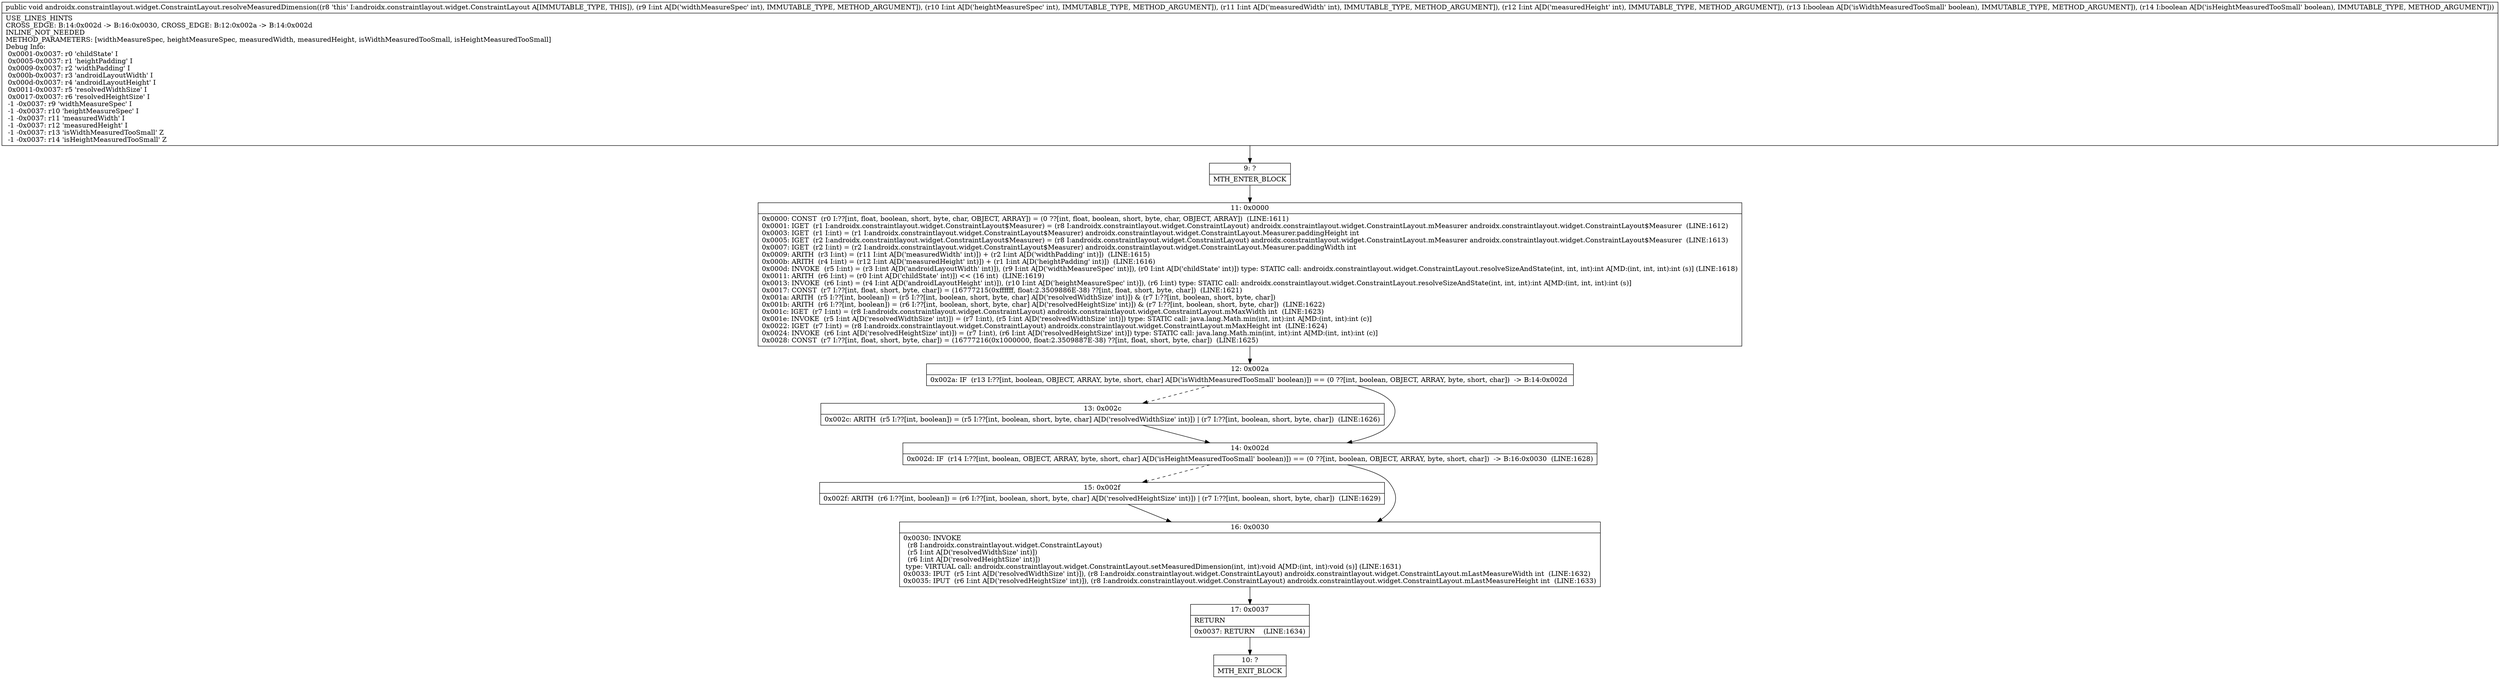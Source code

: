 digraph "CFG forandroidx.constraintlayout.widget.ConstraintLayout.resolveMeasuredDimension(IIIIZZ)V" {
Node_9 [shape=record,label="{9\:\ ?|MTH_ENTER_BLOCK\l}"];
Node_11 [shape=record,label="{11\:\ 0x0000|0x0000: CONST  (r0 I:??[int, float, boolean, short, byte, char, OBJECT, ARRAY]) = (0 ??[int, float, boolean, short, byte, char, OBJECT, ARRAY])  (LINE:1611)\l0x0001: IGET  (r1 I:androidx.constraintlayout.widget.ConstraintLayout$Measurer) = (r8 I:androidx.constraintlayout.widget.ConstraintLayout) androidx.constraintlayout.widget.ConstraintLayout.mMeasurer androidx.constraintlayout.widget.ConstraintLayout$Measurer  (LINE:1612)\l0x0003: IGET  (r1 I:int) = (r1 I:androidx.constraintlayout.widget.ConstraintLayout$Measurer) androidx.constraintlayout.widget.ConstraintLayout.Measurer.paddingHeight int \l0x0005: IGET  (r2 I:androidx.constraintlayout.widget.ConstraintLayout$Measurer) = (r8 I:androidx.constraintlayout.widget.ConstraintLayout) androidx.constraintlayout.widget.ConstraintLayout.mMeasurer androidx.constraintlayout.widget.ConstraintLayout$Measurer  (LINE:1613)\l0x0007: IGET  (r2 I:int) = (r2 I:androidx.constraintlayout.widget.ConstraintLayout$Measurer) androidx.constraintlayout.widget.ConstraintLayout.Measurer.paddingWidth int \l0x0009: ARITH  (r3 I:int) = (r11 I:int A[D('measuredWidth' int)]) + (r2 I:int A[D('widthPadding' int)])  (LINE:1615)\l0x000b: ARITH  (r4 I:int) = (r12 I:int A[D('measuredHeight' int)]) + (r1 I:int A[D('heightPadding' int)])  (LINE:1616)\l0x000d: INVOKE  (r5 I:int) = (r3 I:int A[D('androidLayoutWidth' int)]), (r9 I:int A[D('widthMeasureSpec' int)]), (r0 I:int A[D('childState' int)]) type: STATIC call: androidx.constraintlayout.widget.ConstraintLayout.resolveSizeAndState(int, int, int):int A[MD:(int, int, int):int (s)] (LINE:1618)\l0x0011: ARITH  (r6 I:int) = (r0 I:int A[D('childState' int)]) \<\< (16 int)  (LINE:1619)\l0x0013: INVOKE  (r6 I:int) = (r4 I:int A[D('androidLayoutHeight' int)]), (r10 I:int A[D('heightMeasureSpec' int)]), (r6 I:int) type: STATIC call: androidx.constraintlayout.widget.ConstraintLayout.resolveSizeAndState(int, int, int):int A[MD:(int, int, int):int (s)]\l0x0017: CONST  (r7 I:??[int, float, short, byte, char]) = (16777215(0xffffff, float:2.3509886E\-38) ??[int, float, short, byte, char])  (LINE:1621)\l0x001a: ARITH  (r5 I:??[int, boolean]) = (r5 I:??[int, boolean, short, byte, char] A[D('resolvedWidthSize' int)]) & (r7 I:??[int, boolean, short, byte, char]) \l0x001b: ARITH  (r6 I:??[int, boolean]) = (r6 I:??[int, boolean, short, byte, char] A[D('resolvedHeightSize' int)]) & (r7 I:??[int, boolean, short, byte, char])  (LINE:1622)\l0x001c: IGET  (r7 I:int) = (r8 I:androidx.constraintlayout.widget.ConstraintLayout) androidx.constraintlayout.widget.ConstraintLayout.mMaxWidth int  (LINE:1623)\l0x001e: INVOKE  (r5 I:int A[D('resolvedWidthSize' int)]) = (r7 I:int), (r5 I:int A[D('resolvedWidthSize' int)]) type: STATIC call: java.lang.Math.min(int, int):int A[MD:(int, int):int (c)]\l0x0022: IGET  (r7 I:int) = (r8 I:androidx.constraintlayout.widget.ConstraintLayout) androidx.constraintlayout.widget.ConstraintLayout.mMaxHeight int  (LINE:1624)\l0x0024: INVOKE  (r6 I:int A[D('resolvedHeightSize' int)]) = (r7 I:int), (r6 I:int A[D('resolvedHeightSize' int)]) type: STATIC call: java.lang.Math.min(int, int):int A[MD:(int, int):int (c)]\l0x0028: CONST  (r7 I:??[int, float, short, byte, char]) = (16777216(0x1000000, float:2.3509887E\-38) ??[int, float, short, byte, char])  (LINE:1625)\l}"];
Node_12 [shape=record,label="{12\:\ 0x002a|0x002a: IF  (r13 I:??[int, boolean, OBJECT, ARRAY, byte, short, char] A[D('isWidthMeasuredTooSmall' boolean)]) == (0 ??[int, boolean, OBJECT, ARRAY, byte, short, char])  \-\> B:14:0x002d \l}"];
Node_13 [shape=record,label="{13\:\ 0x002c|0x002c: ARITH  (r5 I:??[int, boolean]) = (r5 I:??[int, boolean, short, byte, char] A[D('resolvedWidthSize' int)]) \| (r7 I:??[int, boolean, short, byte, char])  (LINE:1626)\l}"];
Node_14 [shape=record,label="{14\:\ 0x002d|0x002d: IF  (r14 I:??[int, boolean, OBJECT, ARRAY, byte, short, char] A[D('isHeightMeasuredTooSmall' boolean)]) == (0 ??[int, boolean, OBJECT, ARRAY, byte, short, char])  \-\> B:16:0x0030  (LINE:1628)\l}"];
Node_15 [shape=record,label="{15\:\ 0x002f|0x002f: ARITH  (r6 I:??[int, boolean]) = (r6 I:??[int, boolean, short, byte, char] A[D('resolvedHeightSize' int)]) \| (r7 I:??[int, boolean, short, byte, char])  (LINE:1629)\l}"];
Node_16 [shape=record,label="{16\:\ 0x0030|0x0030: INVOKE  \l  (r8 I:androidx.constraintlayout.widget.ConstraintLayout)\l  (r5 I:int A[D('resolvedWidthSize' int)])\l  (r6 I:int A[D('resolvedHeightSize' int)])\l type: VIRTUAL call: androidx.constraintlayout.widget.ConstraintLayout.setMeasuredDimension(int, int):void A[MD:(int, int):void (s)] (LINE:1631)\l0x0033: IPUT  (r5 I:int A[D('resolvedWidthSize' int)]), (r8 I:androidx.constraintlayout.widget.ConstraintLayout) androidx.constraintlayout.widget.ConstraintLayout.mLastMeasureWidth int  (LINE:1632)\l0x0035: IPUT  (r6 I:int A[D('resolvedHeightSize' int)]), (r8 I:androidx.constraintlayout.widget.ConstraintLayout) androidx.constraintlayout.widget.ConstraintLayout.mLastMeasureHeight int  (LINE:1633)\l}"];
Node_17 [shape=record,label="{17\:\ 0x0037|RETURN\l|0x0037: RETURN    (LINE:1634)\l}"];
Node_10 [shape=record,label="{10\:\ ?|MTH_EXIT_BLOCK\l}"];
MethodNode[shape=record,label="{public void androidx.constraintlayout.widget.ConstraintLayout.resolveMeasuredDimension((r8 'this' I:androidx.constraintlayout.widget.ConstraintLayout A[IMMUTABLE_TYPE, THIS]), (r9 I:int A[D('widthMeasureSpec' int), IMMUTABLE_TYPE, METHOD_ARGUMENT]), (r10 I:int A[D('heightMeasureSpec' int), IMMUTABLE_TYPE, METHOD_ARGUMENT]), (r11 I:int A[D('measuredWidth' int), IMMUTABLE_TYPE, METHOD_ARGUMENT]), (r12 I:int A[D('measuredHeight' int), IMMUTABLE_TYPE, METHOD_ARGUMENT]), (r13 I:boolean A[D('isWidthMeasuredTooSmall' boolean), IMMUTABLE_TYPE, METHOD_ARGUMENT]), (r14 I:boolean A[D('isHeightMeasuredTooSmall' boolean), IMMUTABLE_TYPE, METHOD_ARGUMENT]))  | USE_LINES_HINTS\lCROSS_EDGE: B:14:0x002d \-\> B:16:0x0030, CROSS_EDGE: B:12:0x002a \-\> B:14:0x002d\lINLINE_NOT_NEEDED\lMETHOD_PARAMETERS: [widthMeasureSpec, heightMeasureSpec, measuredWidth, measuredHeight, isWidthMeasuredTooSmall, isHeightMeasuredTooSmall]\lDebug Info:\l  0x0001\-0x0037: r0 'childState' I\l  0x0005\-0x0037: r1 'heightPadding' I\l  0x0009\-0x0037: r2 'widthPadding' I\l  0x000b\-0x0037: r3 'androidLayoutWidth' I\l  0x000d\-0x0037: r4 'androidLayoutHeight' I\l  0x0011\-0x0037: r5 'resolvedWidthSize' I\l  0x0017\-0x0037: r6 'resolvedHeightSize' I\l  \-1 \-0x0037: r9 'widthMeasureSpec' I\l  \-1 \-0x0037: r10 'heightMeasureSpec' I\l  \-1 \-0x0037: r11 'measuredWidth' I\l  \-1 \-0x0037: r12 'measuredHeight' I\l  \-1 \-0x0037: r13 'isWidthMeasuredTooSmall' Z\l  \-1 \-0x0037: r14 'isHeightMeasuredTooSmall' Z\l}"];
MethodNode -> Node_9;Node_9 -> Node_11;
Node_11 -> Node_12;
Node_12 -> Node_13[style=dashed];
Node_12 -> Node_14;
Node_13 -> Node_14;
Node_14 -> Node_15[style=dashed];
Node_14 -> Node_16;
Node_15 -> Node_16;
Node_16 -> Node_17;
Node_17 -> Node_10;
}

